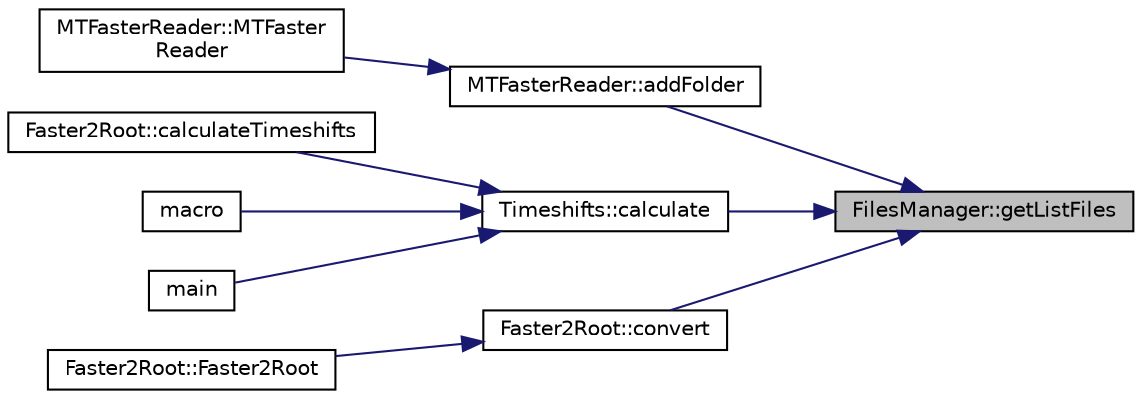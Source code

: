 digraph "FilesManager::getListFiles"
{
 // LATEX_PDF_SIZE
  edge [fontname="Helvetica",fontsize="10",labelfontname="Helvetica",labelfontsize="10"];
  node [fontname="Helvetica",fontsize="10",shape=record];
  rankdir="RL";
  Node1 [label="FilesManager::getListFiles",height=0.2,width=0.4,color="black", fillcolor="grey75", style="filled", fontcolor="black",tooltip=" "];
  Node1 -> Node2 [dir="back",color="midnightblue",fontsize="10",style="solid",fontname="Helvetica"];
  Node2 [label="MTFasterReader::addFolder",height=0.2,width=0.4,color="black", fillcolor="white", style="filled",URL="$class_m_t_faster_reader.html#a58a2fe8f9f9ba39808d43f36f45c8288",tooltip=" "];
  Node2 -> Node3 [dir="back",color="midnightblue",fontsize="10",style="solid",fontname="Helvetica"];
  Node3 [label="MTFasterReader::MTFaster\lReader",height=0.2,width=0.4,color="black", fillcolor="white", style="filled",URL="$class_m_t_faster_reader.html#a98a77edc573c4b3cfa5fa384f0d1a085",tooltip="Regular constructor."];
  Node1 -> Node4 [dir="back",color="midnightblue",fontsize="10",style="solid",fontname="Helvetica"];
  Node4 [label="Timeshifts::calculate",height=0.2,width=0.4,color="black", fillcolor="white", style="filled",URL="$class_timeshifts.html#a3d3ab1b3498ca45832d8a8735f16e188",tooltip=" "];
  Node4 -> Node5 [dir="back",color="midnightblue",fontsize="10",style="solid",fontname="Helvetica"];
  Node5 [label="Faster2Root::calculateTimeshifts",height=0.2,width=0.4,color="black", fillcolor="white", style="filled",URL="$class_faster2_root.html#a0a9d05860dee9c95927224569e789fa5",tooltip=" "];
  Node4 -> Node6 [dir="back",color="midnightblue",fontsize="10",style="solid",fontname="Helvetica"];
  Node6 [label="macro",height=0.2,width=0.4,color="black", fillcolor="white", style="filled",URL="$macro_8_c.html#aaa9c9f6e52fd017602d5e43589a06c84",tooltip=" "];
  Node4 -> Node7 [dir="back",color="midnightblue",fontsize="10",style="solid",fontname="Helvetica"];
  Node7 [label="main",height=0.2,width=0.4,color="black", fillcolor="white", style="filled",URL="$test_8cpp.html#ae66f6b31b5ad750f1fe042a706a4e3d4",tooltip=" "];
  Node1 -> Node8 [dir="back",color="midnightblue",fontsize="10",style="solid",fontname="Helvetica"];
  Node8 [label="Faster2Root::convert",height=0.2,width=0.4,color="black", fillcolor="white", style="filled",URL="$class_faster2_root.html#a0a1797460cf62fe88d87327602b91eda",tooltip=" "];
  Node8 -> Node9 [dir="back",color="midnightblue",fontsize="10",style="solid",fontname="Helvetica"];
  Node9 [label="Faster2Root::Faster2Root",height=0.2,width=0.4,color="black", fillcolor="white", style="filled",URL="$class_faster2_root.html#a931cf8ef7c2acab073b363893c65bffd",tooltip=" "];
}
